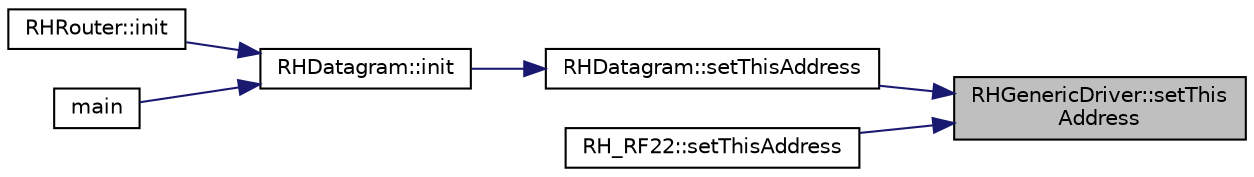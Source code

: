 digraph "RHGenericDriver::setThisAddress"
{
 // LATEX_PDF_SIZE
  edge [fontname="Helvetica",fontsize="10",labelfontname="Helvetica",labelfontsize="10"];
  node [fontname="Helvetica",fontsize="10",shape=record];
  rankdir="RL";
  Node1 [label="RHGenericDriver::setThis\lAddress",height=0.2,width=0.4,color="black", fillcolor="grey75", style="filled", fontcolor="black",tooltip=" "];
  Node1 -> Node2 [dir="back",color="midnightblue",fontsize="10",style="solid",fontname="Helvetica"];
  Node2 [label="RHDatagram::setThisAddress",height=0.2,width=0.4,color="black", fillcolor="white", style="filled",URL="$class_r_h_datagram.html#a2031c32443b797b275245344c8a36ef1",tooltip=" "];
  Node2 -> Node3 [dir="back",color="midnightblue",fontsize="10",style="solid",fontname="Helvetica"];
  Node3 [label="RHDatagram::init",height=0.2,width=0.4,color="black", fillcolor="white", style="filled",URL="$class_r_h_datagram.html#abe51be17fd7cc8db571c3b3ba2de0816",tooltip=" "];
  Node3 -> Node4 [dir="back",color="midnightblue",fontsize="10",style="solid",fontname="Helvetica"];
  Node4 [label="RHRouter::init",height=0.2,width=0.4,color="black", fillcolor="white", style="filled",URL="$class_r_h_router.html#afb2c05984049e312d1b9b534d4b396cd",tooltip=" "];
  Node3 -> Node5 [dir="back",color="midnightblue",fontsize="10",style="solid",fontname="Helvetica"];
  Node5 [label="main",height=0.2,width=0.4,color="black", fillcolor="white", style="filled",URL="$_ras_pi_r_h_8cpp.html#ac0f2228420376f4db7e1274f2b41667c",tooltip=" "];
  Node1 -> Node6 [dir="back",color="midnightblue",fontsize="10",style="solid",fontname="Helvetica"];
  Node6 [label="RH_RF22::setThisAddress",height=0.2,width=0.4,color="black", fillcolor="white", style="filled",URL="$class_r_h___r_f22.html#a9b80a6649602fe4b8cb15a3b7738967f",tooltip=" "];
}
